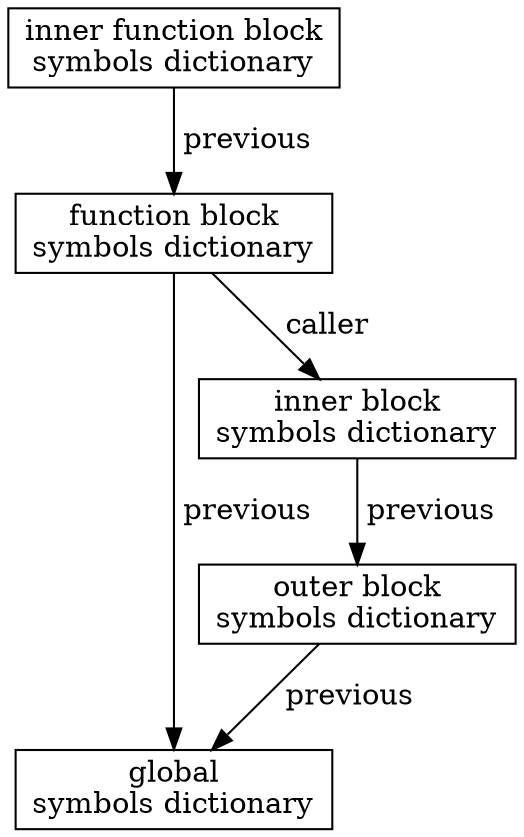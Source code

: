 digraph {
    node [ shape=box ]

    global [label="global\nsymbols dictionary"]
    outerblock [label="outer block\nsymbols dictionary"]
    innerblock [label="inner block\nsymbols dictionary"]

    innerblock -> outerblock [label=" previous"]
    outerblock -> global [label=" previous"]

    outerfun [label="function block\nsymbols dictionary"]
    outerfun -> global [label=" previous"]
    outerfun -> innerblock [label=" caller"]

    innerfun [label="inner function block\nsymbols dictionary"]
    innerfun -> outerfun [label=" previous"]
}
